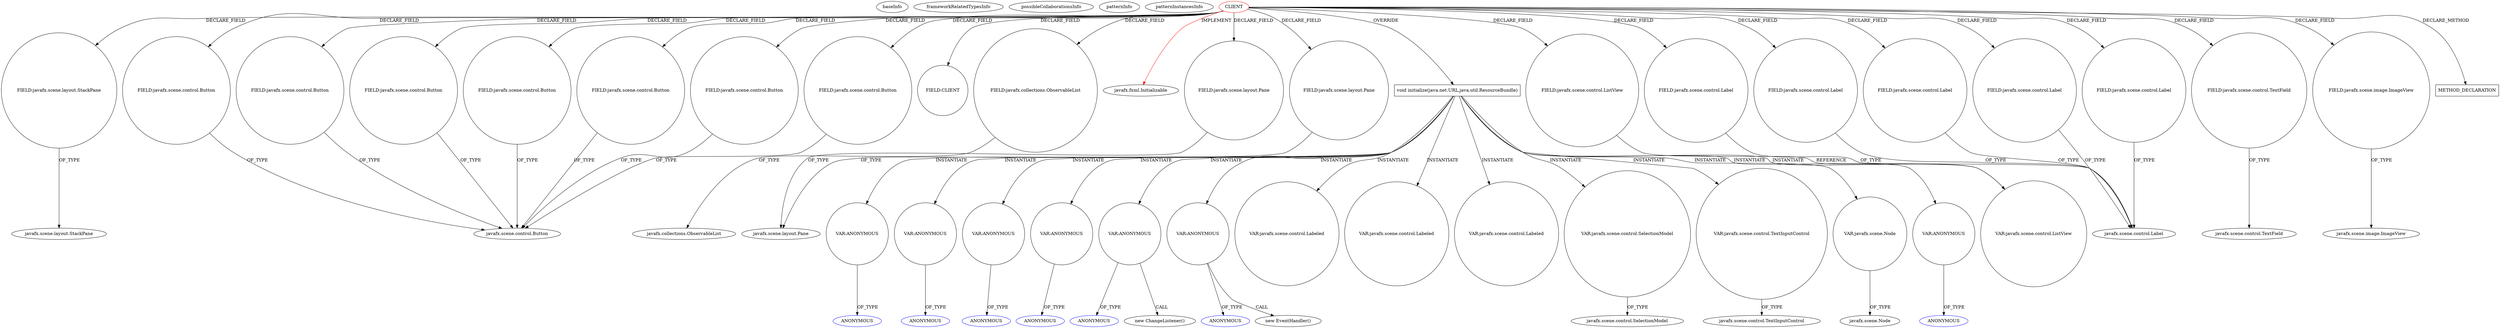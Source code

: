 digraph {
baseInfo[graphId=1698,category="pattern",isAnonymous=false,possibleRelation=false]
frameworkRelatedTypesInfo[0="javafx.fxml.Initializable"]
possibleCollaborationsInfo[]
patternInfo[frequency=2.0,patternRootClient=0]
patternInstancesInfo[0="hock323-eventManager~/hock323-eventManager/EventManager-master/src/eventManager/controller/pokerTournament/TournamentController.java~TournamentController~3009",1="mouradsaadi-LO23-IHM~/mouradsaadi-LO23-IHM/LO23-IHM-master/Sudoku-IHM/src/sudoko/ihm/vue/FXMLDocumentController.java~FXMLDocumentController~3651"]
39[label="FIELD:javafx.scene.layout.StackPane",vertexType="FIELD_DECLARATION",isFrameworkType=false,shape=circle]
0[label="CLIENT",vertexType="ROOT_CLIENT_CLASS_DECLARATION",isFrameworkType=false,color=red]
10[label="FIELD:javafx.scene.control.Button",vertexType="FIELD_DECLARATION",isFrameworkType=false,shape=circle]
14[label="FIELD:javafx.scene.control.Button",vertexType="FIELD_DECLARATION",isFrameworkType=false,shape=circle]
16[label="FIELD:javafx.scene.control.Button",vertexType="FIELD_DECLARATION",isFrameworkType=false,shape=circle]
8[label="FIELD:javafx.scene.control.Button",vertexType="FIELD_DECLARATION",isFrameworkType=false,shape=circle]
6[label="FIELD:javafx.scene.control.Button",vertexType="FIELD_DECLARATION",isFrameworkType=false,shape=circle]
31[label="FIELD:javafx.scene.control.Button",vertexType="FIELD_DECLARATION",isFrameworkType=false,shape=circle]
12[label="FIELD:javafx.scene.control.Button",vertexType="FIELD_DECLARATION",isFrameworkType=false,shape=circle]
24[label="FIELD:CLIENT",vertexType="FIELD_DECLARATION",isFrameworkType=false,shape=circle]
18[label="FIELD:javafx.collections.ObservableList",vertexType="FIELD_DECLARATION",isFrameworkType=false,shape=circle]
19[label="javafx.collections.ObservableList",vertexType="FRAMEWORK_INTERFACE_TYPE",isFrameworkType=false]
1[label="javafx.fxml.Initializable",vertexType="FRAMEWORK_INTERFACE_TYPE",isFrameworkType=false]
35[label="FIELD:javafx.scene.layout.Pane",vertexType="FIELD_DECLARATION",isFrameworkType=false,shape=circle]
36[label="javafx.scene.layout.Pane",vertexType="FRAMEWORK_CLASS_TYPE",isFrameworkType=false]
37[label="FIELD:javafx.scene.layout.Pane",vertexType="FIELD_DECLARATION",isFrameworkType=false,shape=circle]
47[label="void initialize(java.net.URL,java.util.ResourceBundle)",vertexType="OVERRIDING_METHOD_DECLARATION",isFrameworkType=false,shape=box]
60[label="VAR:javafx.scene.control.ListView",vertexType="VARIABLE_EXPRESION",isFrameworkType=false,shape=circle]
94[label="VAR:javafx.scene.control.SelectionModel",vertexType="VARIABLE_EXPRESION",isFrameworkType=false,shape=circle]
96[label="javafx.scene.control.SelectionModel",vertexType="FRAMEWORK_CLASS_TYPE",isFrameworkType=false]
22[label="FIELD:javafx.scene.control.ListView",vertexType="FIELD_DECLARATION",isFrameworkType=false,shape=circle]
108[label="VAR:javafx.scene.control.TextInputControl",vertexType="VARIABLE_EXPRESION",isFrameworkType=false,shape=circle]
27[label="FIELD:javafx.scene.control.Label",vertexType="FIELD_DECLARATION",isFrameworkType=false,shape=circle]
5[label="javafx.scene.control.Label",vertexType="FRAMEWORK_CLASS_TYPE",isFrameworkType=false]
41[label="FIELD:javafx.scene.control.Label",vertexType="FIELD_DECLARATION",isFrameworkType=false,shape=circle]
4[label="FIELD:javafx.scene.control.Label",vertexType="FIELD_DECLARATION",isFrameworkType=false,shape=circle]
43[label="FIELD:javafx.scene.control.Label",vertexType="FIELD_DECLARATION",isFrameworkType=false,shape=circle]
33[label="FIELD:javafx.scene.control.Label",vertexType="FIELD_DECLARATION",isFrameworkType=false,shape=circle]
26[label="javafx.scene.layout.StackPane",vertexType="FRAMEWORK_CLASS_TYPE",isFrameworkType=false]
7[label="javafx.scene.control.Button",vertexType="FRAMEWORK_CLASS_TYPE",isFrameworkType=false]
110[label="javafx.scene.control.TextInputControl",vertexType="FRAMEWORK_CLASS_TYPE",isFrameworkType=false]
29[label="FIELD:javafx.scene.control.TextField",vertexType="FIELD_DECLARATION",isFrameworkType=false,shape=circle]
114[label="VAR:javafx.scene.Node",vertexType="VARIABLE_EXPRESION",isFrameworkType=false,shape=circle]
113[label="javafx.scene.Node",vertexType="FRAMEWORK_CLASS_TYPE",isFrameworkType=false]
81[label="VAR:ANONYMOUS",vertexType="VARIABLE_EXPRESION",isFrameworkType=false,shape=circle]
74[label="VAR:ANONYMOUS",vertexType="VARIABLE_EXPRESION",isFrameworkType=false,shape=circle]
126[label="VAR:ANONYMOUS",vertexType="VARIABLE_EXPRESION",isFrameworkType=false,shape=circle]
88[label="VAR:ANONYMOUS",vertexType="VARIABLE_EXPRESION",isFrameworkType=false,shape=circle]
148[label="VAR:ANONYMOUS",vertexType="VARIABLE_EXPRESION",isFrameworkType=false,shape=circle]
100[label="VAR:ANONYMOUS",vertexType="VARIABLE_EXPRESION",isFrameworkType=false,shape=circle]
67[label="VAR:ANONYMOUS",vertexType="VARIABLE_EXPRESION",isFrameworkType=false,shape=circle]
30[label="javafx.scene.control.TextField",vertexType="FRAMEWORK_CLASS_TYPE",isFrameworkType=false]
151[label="VAR:javafx.scene.control.Labeled",vertexType="VARIABLE_EXPRESION",isFrameworkType=false,shape=circle]
48[label="VAR:javafx.scene.control.Labeled",vertexType="VARIABLE_EXPRESION",isFrameworkType=false,shape=circle]
103[label="VAR:javafx.scene.control.Labeled",vertexType="VARIABLE_EXPRESION",isFrameworkType=false,shape=circle]
2[label="FIELD:javafx.scene.image.ImageView",vertexType="FIELD_DECLARATION",isFrameworkType=false,shape=circle]
3[label="javafx.scene.image.ImageView",vertexType="FRAMEWORK_CLASS_TYPE",isFrameworkType=false]
158[label="METHOD_DECLARATION",vertexType="CLIENT_METHOD_DECLARATION",isFrameworkType=false,shape=box]
101[label="ANONYMOUS",vertexType="REFERENCE_ANONYMOUS_DECLARATION",isFrameworkType=false,color=blue]
149[label="ANONYMOUS",vertexType="REFERENCE_ANONYMOUS_DECLARATION",isFrameworkType=false,color=blue]
127[label="ANONYMOUS",vertexType="REFERENCE_ANONYMOUS_DECLARATION",isFrameworkType=false,color=blue]
82[label="ANONYMOUS",vertexType="REFERENCE_ANONYMOUS_DECLARATION",isFrameworkType=false,color=blue]
89[label="ANONYMOUS",vertexType="REFERENCE_ANONYMOUS_DECLARATION",isFrameworkType=false,color=blue]
68[label="ANONYMOUS",vertexType="REFERENCE_ANONYMOUS_DECLARATION",isFrameworkType=false,color=blue]
75[label="ANONYMOUS",vertexType="REFERENCE_ANONYMOUS_DECLARATION",isFrameworkType=false,color=blue]
66[label="new EventHandler()",vertexType="CONSTRUCTOR_CALL",isFrameworkType=false]
99[label="new ChangeListener()",vertexType="CONSTRUCTOR_CALL",isFrameworkType=false]
126->127[label="OF_TYPE"]
47->60[label="INSTANTIATE"]
18->19[label="OF_TYPE"]
108->110[label="OF_TYPE"]
47->48[label="INSTANTIATE"]
47->126[label="INSTANTIATE"]
6->7[label="OF_TYPE"]
47->103[label="INSTANTIATE"]
0->158[label="DECLARE_METHOD"]
88->89[label="OF_TYPE"]
0->37[label="DECLARE_FIELD"]
0->24[label="DECLARE_FIELD"]
148->149[label="OF_TYPE"]
16->7[label="OF_TYPE"]
0->18[label="DECLARE_FIELD"]
22->60[label="REFERENCE"]
100->101[label="OF_TYPE"]
0->12[label="DECLARE_FIELD"]
47->100[label="INSTANTIATE"]
0->22[label="DECLARE_FIELD"]
43->5[label="OF_TYPE"]
0->35[label="DECLARE_FIELD"]
41->5[label="OF_TYPE"]
29->30[label="OF_TYPE"]
0->47[label="OVERRIDE"]
47->108[label="INSTANTIATE"]
2->3[label="OF_TYPE"]
0->2[label="DECLARE_FIELD"]
74->75[label="OF_TYPE"]
0->43[label="DECLARE_FIELD"]
47->74[label="INSTANTIATE"]
67->68[label="OF_TYPE"]
0->4[label="DECLARE_FIELD"]
114->113[label="OF_TYPE"]
0->6[label="DECLARE_FIELD"]
35->36[label="OF_TYPE"]
0->31[label="DECLARE_FIELD"]
14->7[label="OF_TYPE"]
47->88[label="INSTANTIATE"]
47->67[label="INSTANTIATE"]
0->27[label="DECLARE_FIELD"]
10->7[label="OF_TYPE"]
37->36[label="OF_TYPE"]
67->66[label="CALL"]
47->151[label="INSTANTIATE"]
0->8[label="DECLARE_FIELD"]
8->7[label="OF_TYPE"]
31->7[label="OF_TYPE"]
27->5[label="OF_TYPE"]
100->99[label="CALL"]
47->114[label="INSTANTIATE"]
0->1[label="IMPLEMENT",color=red]
0->16[label="DECLARE_FIELD"]
47->81[label="INSTANTIATE"]
0->39[label="DECLARE_FIELD"]
0->10[label="DECLARE_FIELD"]
12->7[label="OF_TYPE"]
39->26[label="OF_TYPE"]
0->14[label="DECLARE_FIELD"]
33->5[label="OF_TYPE"]
0->29[label="DECLARE_FIELD"]
0->41[label="DECLARE_FIELD"]
47->94[label="INSTANTIATE"]
94->96[label="OF_TYPE"]
81->82[label="OF_TYPE"]
0->33[label="DECLARE_FIELD"]
47->148[label="INSTANTIATE"]
4->5[label="OF_TYPE"]
}
